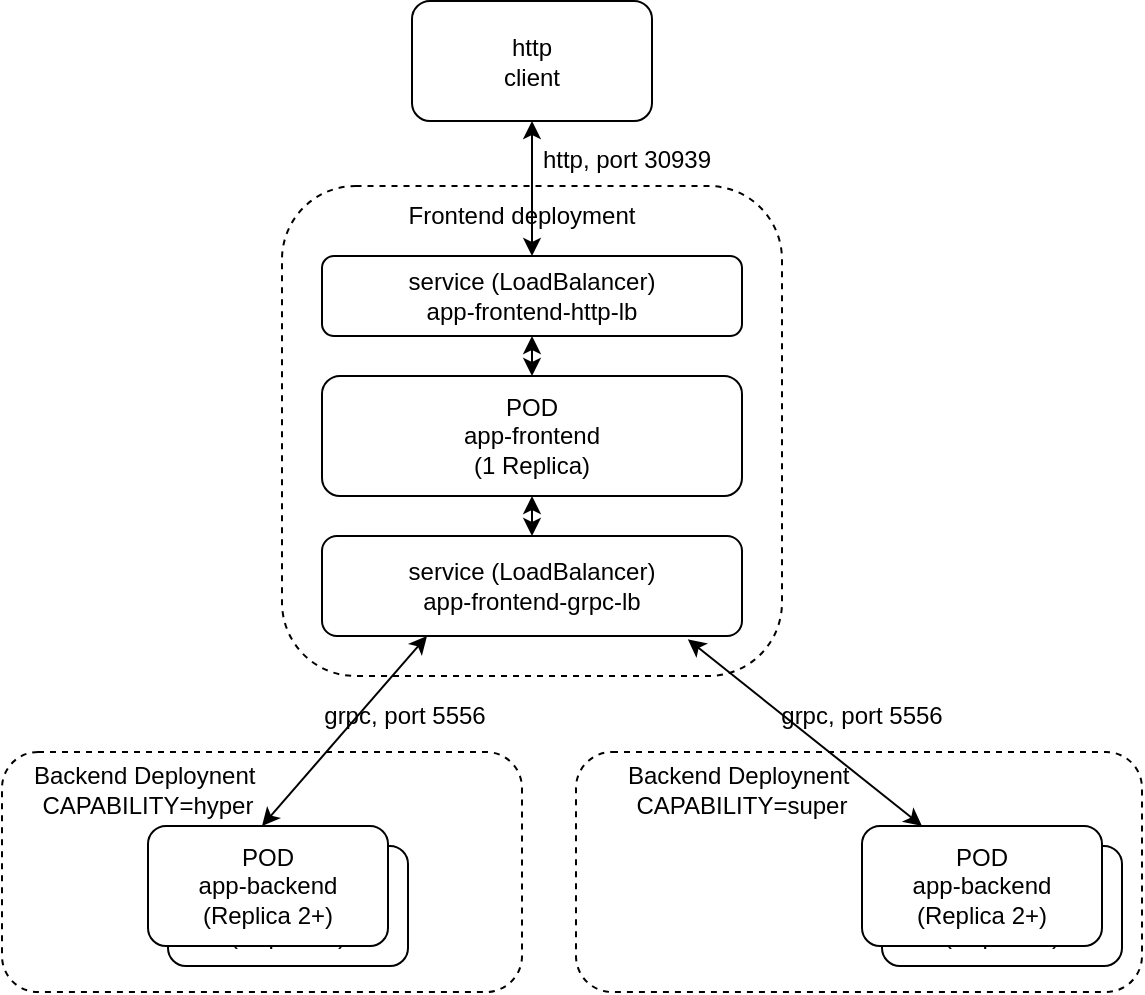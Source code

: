<mxfile version="11.1.2" type="device"><diagram id="9U5SD2pWZUAj-EbfSyiX" name="Page-1"><mxGraphModel dx="1422" dy="879" grid="1" gridSize="10" guides="1" tooltips="1" connect="1" arrows="1" fold="1" page="1" pageScale="1" pageWidth="827" pageHeight="1169" math="0" shadow="0"><root><mxCell id="0"/><mxCell id="1" parent="0"/><mxCell id="wtWI7G39cFqjOG1vQf26-12" value="" style="rounded=1;whiteSpace=wrap;html=1;dashed=1;" parent="1" vertex="1"><mxGeometry x="427" y="428" width="283" height="120" as="geometry"/></mxCell><mxCell id="wtWI7G39cFqjOG1vQf26-10" value="" style="rounded=1;whiteSpace=wrap;html=1;dashed=1;" parent="1" vertex="1"><mxGeometry x="280" y="145" width="250" height="245" as="geometry"/></mxCell><mxCell id="wtWI7G39cFqjOG1vQf26-1" value="http&lt;br&gt;client" style="rounded=1;whiteSpace=wrap;html=1;" parent="1" vertex="1"><mxGeometry x="345" y="52.5" width="120" height="60" as="geometry"/></mxCell><mxCell id="wtWI7G39cFqjOG1vQf26-2" value="service (LoadBalancer)&lt;br&gt;app-frontend-http-lb" style="rounded=1;whiteSpace=wrap;html=1;" parent="1" vertex="1"><mxGeometry x="300" y="180" width="210" height="40" as="geometry"/></mxCell><mxCell id="wtWI7G39cFqjOG1vQf26-3" value="POD&lt;br&gt;app-frontend&lt;br&gt;(1 Replica)" style="rounded=1;whiteSpace=wrap;html=1;" parent="1" vertex="1"><mxGeometry x="300" y="240" width="210" height="60" as="geometry"/></mxCell><mxCell id="wtWI7G39cFqjOG1vQf26-4" value="service (LoadBalancer)&lt;br&gt;app-frontend-grpc-lb" style="rounded=1;whiteSpace=wrap;html=1;" parent="1" vertex="1"><mxGeometry x="300" y="320" width="210" height="50" as="geometry"/></mxCell><mxCell id="wtWI7G39cFqjOG1vQf26-6" value="POD&lt;br&gt;app-backend&lt;br&gt;(Replica 2)" style="rounded=1;whiteSpace=wrap;html=1;" parent="1" vertex="1"><mxGeometry x="580" y="475" width="120" height="60" as="geometry"/></mxCell><mxCell id="wtWI7G39cFqjOG1vQf26-9" value="POD&lt;br&gt;app-backend&lt;br&gt;(Replica 2+)" style="rounded=1;whiteSpace=wrap;html=1;" parent="1" vertex="1"><mxGeometry x="570" y="465" width="120" height="60" as="geometry"/></mxCell><mxCell id="wtWI7G39cFqjOG1vQf26-11" value="Frontend deployment" style="text;html=1;strokeColor=none;fillColor=none;align=center;verticalAlign=middle;whiteSpace=wrap;rounded=0;dashed=1;" parent="1" vertex="1"><mxGeometry x="340" y="150" width="120" height="20" as="geometry"/></mxCell><mxCell id="wtWI7G39cFqjOG1vQf26-13" value="Backend Deploynent&amp;nbsp;&lt;br&gt;CAPABILITY=super" style="text;html=1;strokeColor=none;fillColor=none;align=center;verticalAlign=middle;whiteSpace=wrap;rounded=0;dashed=1;" parent="1" vertex="1"><mxGeometry x="440" y="428" width="140" height="37" as="geometry"/></mxCell><mxCell id="wtWI7G39cFqjOG1vQf26-14" value="" style="rounded=1;whiteSpace=wrap;html=1;dashed=1;" parent="1" vertex="1"><mxGeometry x="140" y="428" width="260" height="120" as="geometry"/></mxCell><mxCell id="wtWI7G39cFqjOG1vQf26-16" value="POD&lt;br&gt;app-backend&lt;br&gt;(Replica 2)" style="rounded=1;whiteSpace=wrap;html=1;" parent="1" vertex="1"><mxGeometry x="223" y="475" width="120" height="60" as="geometry"/></mxCell><mxCell id="wtWI7G39cFqjOG1vQf26-17" value="POD&lt;br&gt;app-backend&lt;br&gt;(Replica 2+)" style="rounded=1;whiteSpace=wrap;html=1;" parent="1" vertex="1"><mxGeometry x="213" y="465" width="120" height="60" as="geometry"/></mxCell><mxCell id="wtWI7G39cFqjOG1vQf26-18" value="Backend Deploynent&amp;nbsp;&lt;br&gt;CAPABILITY=hyper" style="text;html=1;strokeColor=none;fillColor=none;align=center;verticalAlign=middle;whiteSpace=wrap;rounded=0;dashed=1;" parent="1" vertex="1"><mxGeometry x="143" y="428" width="140" height="37" as="geometry"/></mxCell><mxCell id="wtWI7G39cFqjOG1vQf26-19" value="" style="endArrow=classic;startArrow=classic;html=1;entryX=0.25;entryY=1;entryDx=0;entryDy=0;" parent="1" target="wtWI7G39cFqjOG1vQf26-4" edge="1"><mxGeometry width="50" height="50" relative="1" as="geometry"><mxPoint x="270" y="465" as="sourcePoint"/><mxPoint x="383.684" y="385" as="targetPoint"/></mxGeometry></mxCell><mxCell id="wtWI7G39cFqjOG1vQf26-20" value="" style="endArrow=classic;startArrow=classic;html=1;entryX=0.871;entryY=1.033;entryDx=0;entryDy=0;exitX=0.25;exitY=0;exitDx=0;exitDy=0;entryPerimeter=0;" parent="1" source="wtWI7G39cFqjOG1vQf26-9" target="wtWI7G39cFqjOG1vQf26-4" edge="1"><mxGeometry width="50" height="50" relative="1" as="geometry"><mxPoint x="140" y="615" as="sourcePoint"/><mxPoint x="457.5" y="385" as="targetPoint"/></mxGeometry></mxCell><mxCell id="wtWI7G39cFqjOG1vQf26-21" value="" style="endArrow=classic;startArrow=classic;html=1;entryX=0.5;entryY=1;entryDx=0;entryDy=0;exitX=0.5;exitY=0;exitDx=0;exitDy=0;" parent="1" source="wtWI7G39cFqjOG1vQf26-4" target="wtWI7G39cFqjOG1vQf26-3" edge="1"><mxGeometry width="50" height="50" relative="1" as="geometry"><mxPoint x="140" y="580" as="sourcePoint"/><mxPoint x="190" y="530" as="targetPoint"/></mxGeometry></mxCell><mxCell id="wtWI7G39cFqjOG1vQf26-23" value="" style="endArrow=classic;startArrow=classic;html=1;entryX=0.5;entryY=1;entryDx=0;entryDy=0;exitX=0.5;exitY=0;exitDx=0;exitDy=0;" parent="1" source="wtWI7G39cFqjOG1vQf26-3" target="wtWI7G39cFqjOG1vQf26-2" edge="1"><mxGeometry width="50" height="50" relative="1" as="geometry"><mxPoint x="140" y="580" as="sourcePoint"/><mxPoint x="190" y="530" as="targetPoint"/></mxGeometry></mxCell><mxCell id="wtWI7G39cFqjOG1vQf26-24" value="" style="endArrow=classic;startArrow=classic;html=1;entryX=0.5;entryY=1;entryDx=0;entryDy=0;exitX=0.5;exitY=0;exitDx=0;exitDy=0;" parent="1" source="wtWI7G39cFqjOG1vQf26-2" target="wtWI7G39cFqjOG1vQf26-1" edge="1"><mxGeometry width="50" height="50" relative="1" as="geometry"><mxPoint x="140" y="580" as="sourcePoint"/><mxPoint x="190" y="530" as="targetPoint"/></mxGeometry></mxCell><mxCell id="wtWI7G39cFqjOG1vQf26-25" value="http, port 30939" style="text;html=1;strokeColor=none;fillColor=none;align=center;verticalAlign=middle;whiteSpace=wrap;rounded=0;dashed=1;" parent="1" vertex="1"><mxGeometry x="405" y="122" width="95" height="20" as="geometry"/></mxCell><mxCell id="wtWI7G39cFqjOG1vQf26-26" value="grpc, port 5556" style="text;html=1;strokeColor=none;fillColor=none;align=center;verticalAlign=middle;whiteSpace=wrap;rounded=0;dashed=1;" parent="1" vertex="1"><mxGeometry x="510" y="400" width="120" height="20" as="geometry"/></mxCell><mxCell id="wtWI7G39cFqjOG1vQf26-27" value="grpc, port 5556" style="text;html=1;strokeColor=none;fillColor=none;align=center;verticalAlign=middle;whiteSpace=wrap;rounded=0;dashed=1;" parent="1" vertex="1"><mxGeometry x="293" y="400" width="97" height="20" as="geometry"/></mxCell></root></mxGraphModel></diagram></mxfile>